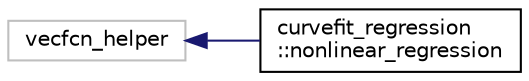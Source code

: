 digraph "Graphical Class Hierarchy"
{
  edge [fontname="Helvetica",fontsize="10",labelfontname="Helvetica",labelfontsize="10"];
  node [fontname="Helvetica",fontsize="10",shape=record];
  rankdir="LR";
  Node32 [label="vecfcn_helper",height=0.2,width=0.4,color="grey75", fillcolor="white", style="filled"];
  Node32 -> Node0 [dir="back",color="midnightblue",fontsize="10",style="solid",fontname="Helvetica"];
  Node0 [label="curvefit_regression\l::nonlinear_regression",height=0.2,width=0.4,color="black", fillcolor="white", style="filled",URL="$structcurvefit__regression_1_1nonlinear__regression.html",tooltip="A type for supporting nonlinear regression calculations. "];
}
